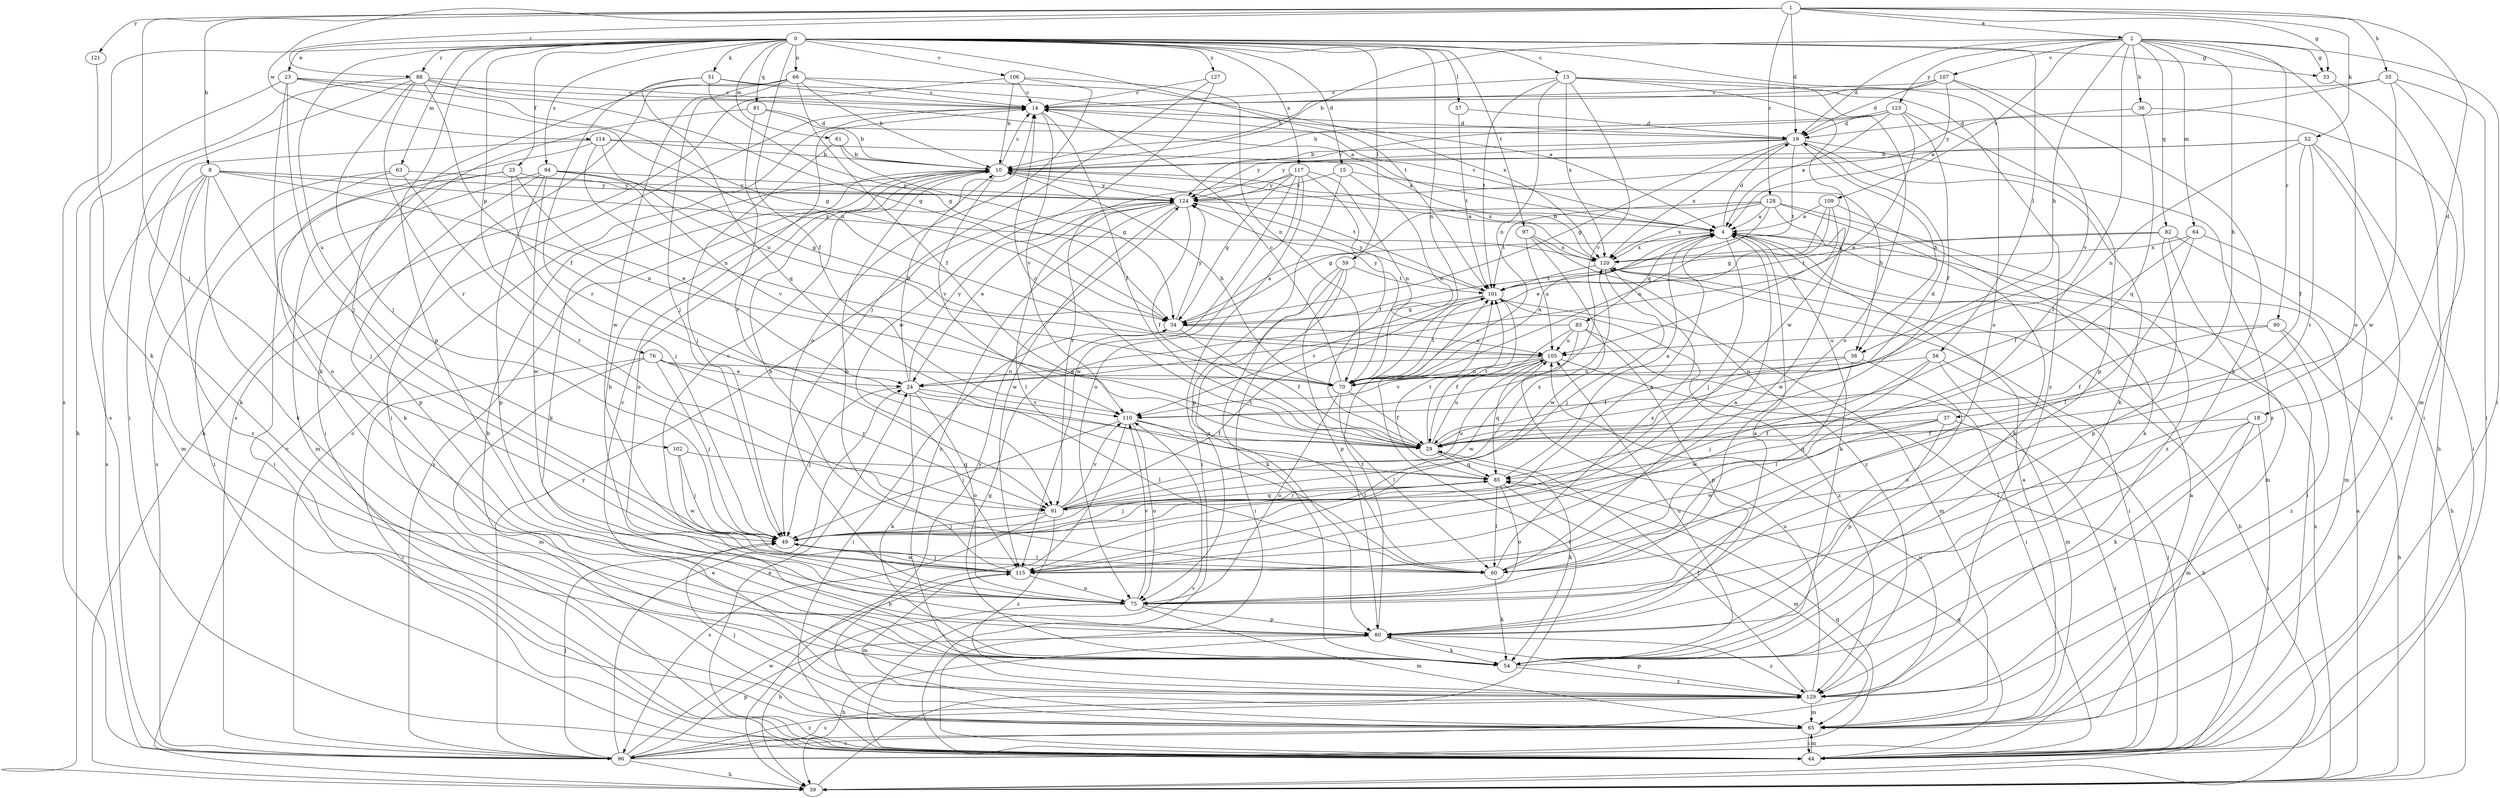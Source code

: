 strict digraph  {
0;
1;
2;
4;
8;
10;
13;
14;
15;
18;
19;
23;
24;
25;
29;
33;
34;
35;
36;
37;
38;
39;
44;
49;
51;
52;
54;
56;
57;
59;
60;
61;
63;
64;
65;
66;
70;
75;
76;
80;
81;
82;
83;
85;
88;
90;
91;
94;
96;
97;
101;
102;
105;
106;
107;
109;
110;
114;
115;
117;
120;
121;
123;
124;
127;
128;
129;
0 -> 13  [label=c];
0 -> 15  [label=d];
0 -> 23  [label=e];
0 -> 25  [label=f];
0 -> 29  [label=f];
0 -> 33  [label=g];
0 -> 51  [label=k];
0 -> 56  [label=l];
0 -> 57  [label=l];
0 -> 59  [label=l];
0 -> 61  [label=m];
0 -> 63  [label=m];
0 -> 66  [label=n];
0 -> 70  [label=n];
0 -> 75  [label=o];
0 -> 76  [label=p];
0 -> 80  [label=p];
0 -> 81  [label=q];
0 -> 88  [label=r];
0 -> 94  [label=s];
0 -> 96  [label=s];
0 -> 97  [label=t];
0 -> 101  [label=t];
0 -> 102  [label=u];
0 -> 106  [label=v];
0 -> 117  [label=x];
0 -> 127  [label=z];
1 -> 2  [label=a];
1 -> 8  [label=b];
1 -> 18  [label=d];
1 -> 19  [label=d];
1 -> 33  [label=g];
1 -> 35  [label=h];
1 -> 49  [label=j];
1 -> 52  [label=k];
1 -> 88  [label=r];
1 -> 114  [label=w];
1 -> 121  [label=y];
1 -> 128  [label=z];
2 -> 10  [label=b];
2 -> 19  [label=d];
2 -> 33  [label=g];
2 -> 36  [label=h];
2 -> 37  [label=h];
2 -> 38  [label=h];
2 -> 44  [label=i];
2 -> 60  [label=l];
2 -> 64  [label=m];
2 -> 75  [label=o];
2 -> 82  [label=q];
2 -> 90  [label=r];
2 -> 107  [label=v];
2 -> 109  [label=v];
2 -> 123  [label=y];
4 -> 14  [label=c];
4 -> 19  [label=d];
4 -> 44  [label=i];
4 -> 49  [label=j];
4 -> 54  [label=k];
4 -> 83  [label=q];
4 -> 120  [label=x];
8 -> 49  [label=j];
8 -> 54  [label=k];
8 -> 65  [label=m];
8 -> 70  [label=n];
8 -> 96  [label=s];
8 -> 120  [label=x];
8 -> 124  [label=y];
8 -> 129  [label=z];
10 -> 14  [label=c];
10 -> 54  [label=k];
10 -> 75  [label=o];
10 -> 96  [label=s];
10 -> 101  [label=t];
10 -> 110  [label=v];
10 -> 120  [label=x];
10 -> 124  [label=y];
13 -> 14  [label=c];
13 -> 70  [label=n];
13 -> 75  [label=o];
13 -> 101  [label=t];
13 -> 110  [label=v];
13 -> 115  [label=w];
13 -> 120  [label=x];
13 -> 129  [label=z];
14 -> 19  [label=d];
14 -> 29  [label=f];
14 -> 110  [label=v];
15 -> 38  [label=h];
15 -> 70  [label=n];
15 -> 80  [label=p];
15 -> 124  [label=y];
18 -> 29  [label=f];
18 -> 44  [label=i];
18 -> 54  [label=k];
18 -> 60  [label=l];
18 -> 65  [label=m];
19 -> 10  [label=b];
19 -> 34  [label=g];
19 -> 38  [label=h];
19 -> 54  [label=k];
19 -> 101  [label=t];
19 -> 120  [label=x];
19 -> 124  [label=y];
19 -> 129  [label=z];
23 -> 14  [label=c];
23 -> 34  [label=g];
23 -> 39  [label=h];
23 -> 49  [label=j];
23 -> 54  [label=k];
23 -> 105  [label=u];
24 -> 10  [label=b];
24 -> 49  [label=j];
24 -> 54  [label=k];
24 -> 60  [label=l];
24 -> 75  [label=o];
24 -> 110  [label=v];
24 -> 124  [label=y];
25 -> 24  [label=e];
25 -> 44  [label=i];
25 -> 49  [label=j];
25 -> 80  [label=p];
25 -> 124  [label=y];
29 -> 14  [label=c];
29 -> 19  [label=d];
29 -> 54  [label=k];
29 -> 85  [label=q];
29 -> 101  [label=t];
29 -> 105  [label=u];
33 -> 44  [label=i];
34 -> 4  [label=a];
34 -> 29  [label=f];
34 -> 44  [label=i];
34 -> 105  [label=u];
34 -> 124  [label=y];
35 -> 14  [label=c];
35 -> 44  [label=i];
35 -> 65  [label=m];
35 -> 115  [label=w];
35 -> 124  [label=y];
36 -> 19  [label=d];
36 -> 39  [label=h];
36 -> 85  [label=q];
37 -> 29  [label=f];
37 -> 44  [label=i];
37 -> 80  [label=p];
37 -> 85  [label=q];
37 -> 115  [label=w];
38 -> 29  [label=f];
38 -> 60  [label=l];
38 -> 70  [label=n];
38 -> 75  [label=o];
39 -> 4  [label=a];
39 -> 14  [label=c];
39 -> 101  [label=t];
39 -> 120  [label=x];
44 -> 24  [label=e];
44 -> 65  [label=m];
44 -> 85  [label=q];
44 -> 110  [label=v];
49 -> 4  [label=a];
49 -> 60  [label=l];
49 -> 115  [label=w];
51 -> 4  [label=a];
51 -> 14  [label=c];
51 -> 34  [label=g];
51 -> 85  [label=q];
51 -> 91  [label=r];
52 -> 10  [label=b];
52 -> 29  [label=f];
52 -> 44  [label=i];
52 -> 70  [label=n];
52 -> 91  [label=r];
52 -> 124  [label=y];
52 -> 129  [label=z];
54 -> 34  [label=g];
54 -> 105  [label=u];
54 -> 129  [label=z];
56 -> 44  [label=i];
56 -> 49  [label=j];
56 -> 65  [label=m];
56 -> 70  [label=n];
56 -> 115  [label=w];
57 -> 19  [label=d];
57 -> 101  [label=t];
59 -> 44  [label=i];
59 -> 54  [label=k];
59 -> 75  [label=o];
59 -> 80  [label=p];
59 -> 101  [label=t];
60 -> 4  [label=a];
60 -> 10  [label=b];
60 -> 49  [label=j];
60 -> 54  [label=k];
60 -> 120  [label=x];
61 -> 10  [label=b];
61 -> 34  [label=g];
61 -> 49  [label=j];
63 -> 44  [label=i];
63 -> 91  [label=r];
63 -> 96  [label=s];
63 -> 124  [label=y];
64 -> 29  [label=f];
64 -> 60  [label=l];
64 -> 65  [label=m];
64 -> 120  [label=x];
65 -> 4  [label=a];
65 -> 44  [label=i];
65 -> 49  [label=j];
65 -> 96  [label=s];
65 -> 124  [label=y];
66 -> 10  [label=b];
66 -> 14  [label=c];
66 -> 29  [label=f];
66 -> 39  [label=h];
66 -> 44  [label=i];
66 -> 49  [label=j];
66 -> 115  [label=w];
66 -> 120  [label=x];
70 -> 4  [label=a];
70 -> 10  [label=b];
70 -> 14  [label=c];
70 -> 29  [label=f];
70 -> 60  [label=l];
70 -> 75  [label=o];
70 -> 101  [label=t];
75 -> 10  [label=b];
75 -> 14  [label=c];
75 -> 39  [label=h];
75 -> 65  [label=m];
75 -> 80  [label=p];
75 -> 110  [label=v];
76 -> 24  [label=e];
76 -> 44  [label=i];
76 -> 49  [label=j];
76 -> 65  [label=m];
76 -> 70  [label=n];
76 -> 91  [label=r];
80 -> 4  [label=a];
80 -> 39  [label=h];
80 -> 54  [label=k];
80 -> 101  [label=t];
80 -> 129  [label=z];
81 -> 10  [label=b];
81 -> 19  [label=d];
81 -> 44  [label=i];
81 -> 91  [label=r];
82 -> 39  [label=h];
82 -> 65  [label=m];
82 -> 80  [label=p];
82 -> 101  [label=t];
82 -> 120  [label=x];
83 -> 29  [label=f];
83 -> 44  [label=i];
83 -> 80  [label=p];
83 -> 105  [label=u];
83 -> 115  [label=w];
83 -> 124  [label=y];
85 -> 4  [label=a];
85 -> 49  [label=j];
85 -> 60  [label=l];
85 -> 65  [label=m];
85 -> 75  [label=o];
85 -> 91  [label=r];
85 -> 101  [label=t];
88 -> 4  [label=a];
88 -> 14  [label=c];
88 -> 29  [label=f];
88 -> 34  [label=g];
88 -> 44  [label=i];
88 -> 49  [label=j];
88 -> 91  [label=r];
88 -> 96  [label=s];
90 -> 29  [label=f];
90 -> 39  [label=h];
90 -> 105  [label=u];
90 -> 129  [label=z];
91 -> 49  [label=j];
91 -> 85  [label=q];
91 -> 96  [label=s];
91 -> 101  [label=t];
91 -> 105  [label=u];
91 -> 110  [label=v];
91 -> 120  [label=x];
91 -> 129  [label=z];
94 -> 34  [label=g];
94 -> 54  [label=k];
94 -> 65  [label=m];
94 -> 80  [label=p];
94 -> 110  [label=v];
94 -> 115  [label=w];
94 -> 124  [label=y];
96 -> 4  [label=a];
96 -> 14  [label=c];
96 -> 24  [label=e];
96 -> 39  [label=h];
96 -> 49  [label=j];
96 -> 80  [label=p];
96 -> 85  [label=q];
96 -> 105  [label=u];
96 -> 115  [label=w];
96 -> 124  [label=y];
96 -> 129  [label=z];
97 -> 105  [label=u];
97 -> 115  [label=w];
97 -> 120  [label=x];
97 -> 129  [label=z];
101 -> 34  [label=g];
101 -> 65  [label=m];
101 -> 110  [label=v];
101 -> 124  [label=y];
101 -> 129  [label=z];
102 -> 49  [label=j];
102 -> 85  [label=q];
102 -> 115  [label=w];
105 -> 24  [label=e];
105 -> 39  [label=h];
105 -> 70  [label=n];
105 -> 85  [label=q];
105 -> 110  [label=v];
106 -> 10  [label=b];
106 -> 14  [label=c];
106 -> 70  [label=n];
106 -> 75  [label=o];
106 -> 96  [label=s];
107 -> 4  [label=a];
107 -> 10  [label=b];
107 -> 14  [label=c];
107 -> 19  [label=d];
107 -> 54  [label=k];
107 -> 110  [label=v];
109 -> 4  [label=a];
109 -> 24  [label=e];
109 -> 34  [label=g];
109 -> 54  [label=k];
109 -> 105  [label=u];
110 -> 29  [label=f];
110 -> 39  [label=h];
110 -> 49  [label=j];
110 -> 60  [label=l];
110 -> 75  [label=o];
114 -> 4  [label=a];
114 -> 10  [label=b];
114 -> 54  [label=k];
114 -> 70  [label=n];
114 -> 75  [label=o];
114 -> 105  [label=u];
115 -> 10  [label=b];
115 -> 65  [label=m];
115 -> 75  [label=o];
117 -> 29  [label=f];
117 -> 34  [label=g];
117 -> 44  [label=i];
117 -> 70  [label=n];
117 -> 75  [label=o];
117 -> 91  [label=r];
117 -> 115  [label=w];
117 -> 124  [label=y];
120 -> 10  [label=b];
120 -> 39  [label=h];
120 -> 44  [label=i];
120 -> 49  [label=j];
120 -> 101  [label=t];
121 -> 54  [label=k];
123 -> 4  [label=a];
123 -> 10  [label=b];
123 -> 19  [label=d];
123 -> 24  [label=e];
123 -> 29  [label=f];
123 -> 80  [label=p];
123 -> 124  [label=y];
124 -> 4  [label=a];
124 -> 24  [label=e];
124 -> 29  [label=f];
124 -> 60  [label=l];
124 -> 115  [label=w];
124 -> 129  [label=z];
127 -> 14  [label=c];
127 -> 49  [label=j];
127 -> 115  [label=w];
128 -> 4  [label=a];
128 -> 34  [label=g];
128 -> 54  [label=k];
128 -> 70  [label=n];
128 -> 101  [label=t];
128 -> 115  [label=w];
128 -> 120  [label=x];
128 -> 129  [label=z];
129 -> 10  [label=b];
129 -> 14  [label=c];
129 -> 29  [label=f];
129 -> 65  [label=m];
129 -> 80  [label=p];
129 -> 96  [label=s];
129 -> 105  [label=u];
}
